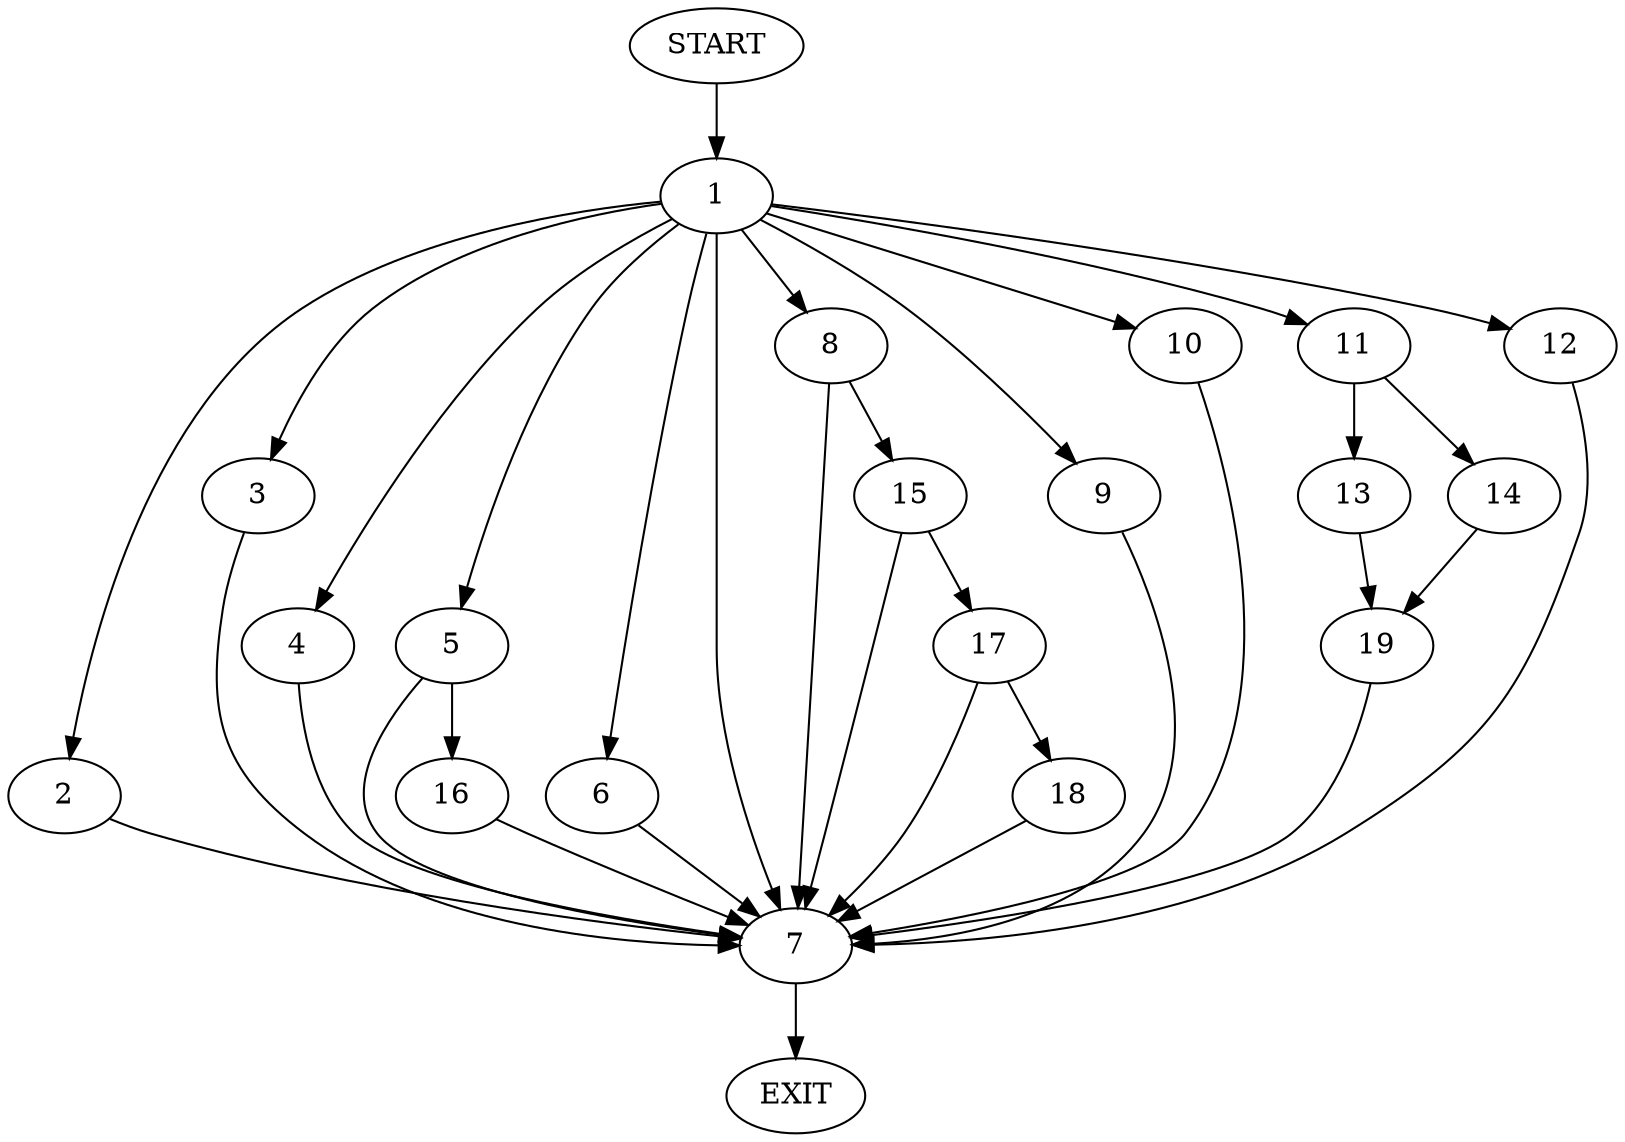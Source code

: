 digraph {
0 [label="START"];
1;
2;
3;
4;
5;
6;
7;
8;
9;
10;
11;
12;
13;
14;
15;
16;
17;
18;
19;
20 [label="EXIT"];
0 -> 1;
1 -> 2;
1 -> 3;
1 -> 4;
1 -> 5;
1 -> 6;
1 -> 7;
1 -> 8;
1 -> 9;
1 -> 10;
1 -> 11;
1 -> 12;
4 -> 7;
7 -> 20;
12 -> 7;
11 -> 13;
11 -> 14;
9 -> 7;
10 -> 7;
8 -> 7;
8 -> 15;
6 -> 7;
2 -> 7;
3 -> 7;
5 -> 7;
5 -> 16;
15 -> 7;
15 -> 17;
17 -> 7;
17 -> 18;
18 -> 7;
13 -> 19;
14 -> 19;
19 -> 7;
16 -> 7;
}